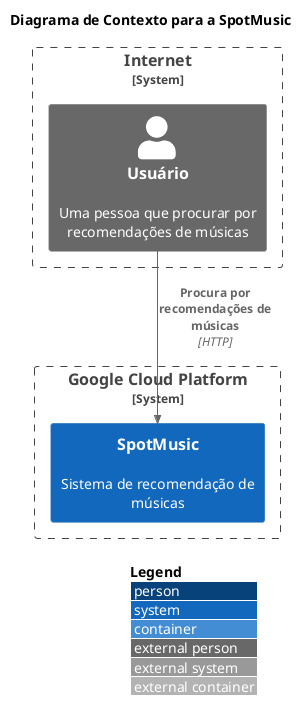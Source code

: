 @startuml 01-ContextDiagram
!include <C4/C4_Container>

/' Level 1: System Context diagram
   A System Context diagram is a good starting point for diagramming and documenting a software system,
   allowing you to step back and see the big picture.
'/

title "Diagrama de Contexto para a SpotMusic"

System_Boundary(internet, "Internet") {
    Person_Ext(person, "Usuário", "Uma pessoa que procurar por recomendações de músicas")
}

System_Boundary(cloud, "Google Cloud Platform") {
    System(spot_music, "SpotMusic", "Sistema de recomendação de músicas")
}

Rel(person, spot_music, "Procura por recomendações de músicas", "HTTP")

LAYOUT_WITH_LEGEND()

@enduml